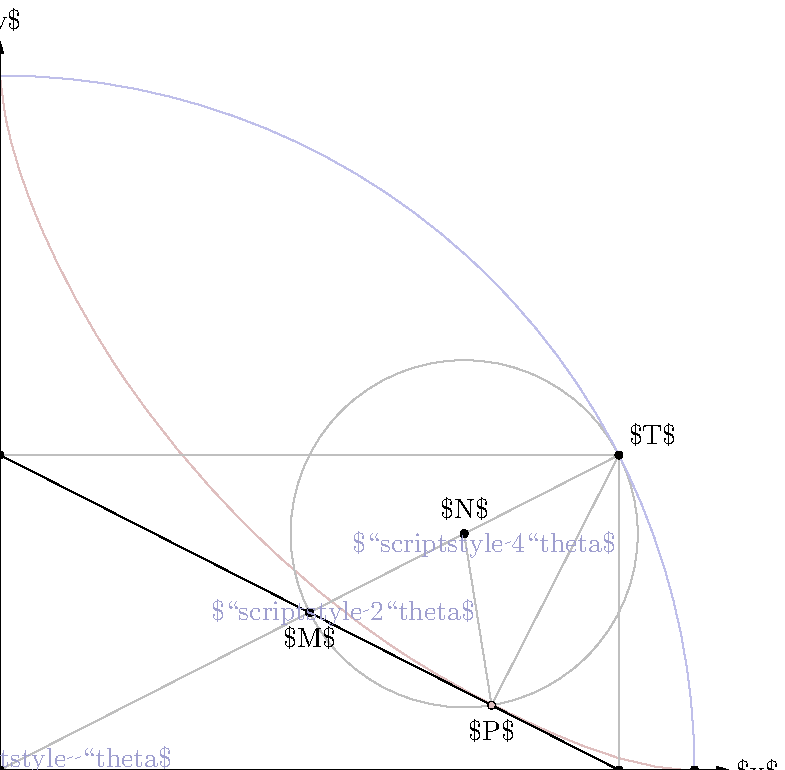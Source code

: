 \documentclass{standalone}
\usepackage{luamplib}
\begin{document}
\mplibtextextlabel{enable}
\begin{mplibcode}
beginfig(1);
path xx, yy, base;

pair A, M, N, O, P, Q, R;
numeric t; t = 0.6;

base = fullcircle scaled 500;
xx = 12 left -- point 0 of base + 12 right;
yy = 12 down -- point 2 of base + 12 up;

O = origin;
A = point 0 of base;
R = (0, ypart point t of base);
Q = (xpart point t of base, 0);
M = 1/2[R, Q];
N = 1/2[M, point t of base];

P = whatever[R, Q]; P - point t of base = whatever * (R-Q) rotated 90;

path qa; qa = point 0 of base {left}
  for i=1/4 step 1/4 until 2:
      hide(pair a, b, p; 
        a = (xpart point i of base, 0);
        b = (0, ypart point i of base); 
        p = whatever[a, b]; p - point i of base = whatever * (a - b) rotated 90;
    ) .. p  endfor;

draw qa withcolor 3/4[1/2 red, white];

draw R -- point t of base -- O withcolor 3/4;
draw N -- P -- point t of base -- Q withcolor 3/4;
draw fullcircle scaled abs(M - point t of base) 
    shifted N withcolor 3/4;
draw R -- Q;

draw subpath (-1, 3) of base
    cutbefore xx shifted 1/2 point 0 of yy
    cutafter yy shifted 1/2 point 0 of xx
    withcolor 3/4[2/3 blue, white];

ahangle := 30;
drawarrow xx; label.rt("$x$", point 1 of xx);
drawarrow yy; label.top("$y$", point 1 of yy);

labeloffset := 5;
dotlabel.bot("$S$", A);
dotlabel.llft("$O$", O);
dotlabel.lft("$B$", R);
dotlabel.bot("$A$", Q);
dotlabel.bot("$P$", P);
dotlabel.bot("$M$", M);
dotlabel.top("$N$", N);
dotlabel.urt("$T$", point t of base);

draw P withpen pencircle scaled 2 withcolor 3/4[1/2 red, white];

drawoptions(withcolor 5/8[1/2 blue, white]);
label("$\scriptstyle  \theta$", 16 dir 1/2 angle point t of base shifted O);
label("$\scriptstyle 2\theta$", 12 dir 0 shifted M);
label("$\scriptstyle 4\theta$",  8 dir angle (Q-R) shifted N);
drawoptions();

endfig;
\end{mplibcode}
\end{document}


